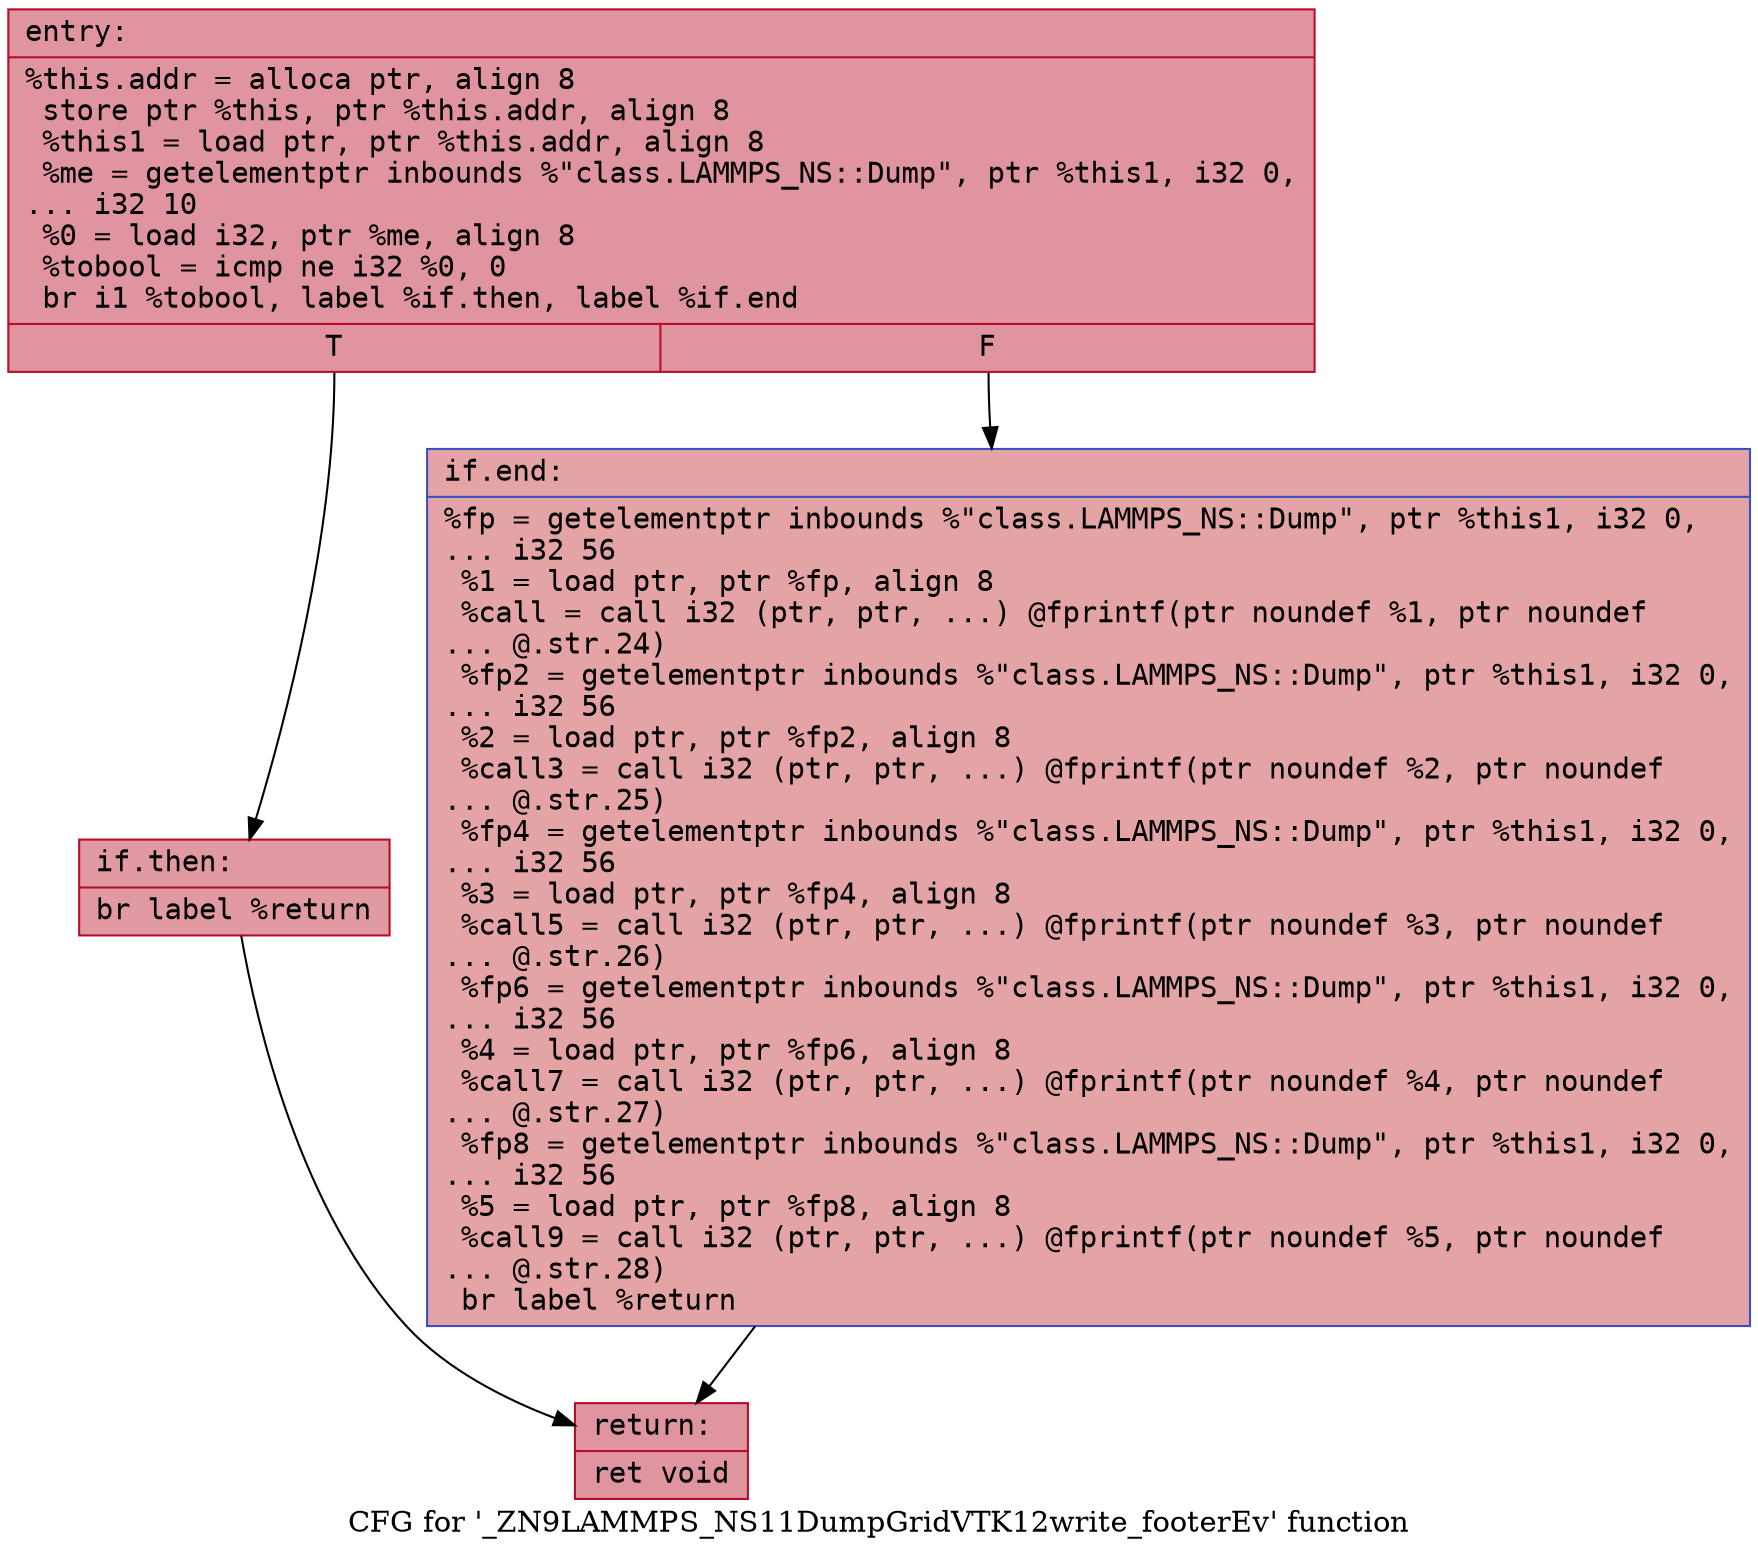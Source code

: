 digraph "CFG for '_ZN9LAMMPS_NS11DumpGridVTK12write_footerEv' function" {
	label="CFG for '_ZN9LAMMPS_NS11DumpGridVTK12write_footerEv' function";

	Node0x55b0f0953440 [shape=record,color="#b70d28ff", style=filled, fillcolor="#b70d2870" fontname="Courier",label="{entry:\l|  %this.addr = alloca ptr, align 8\l  store ptr %this, ptr %this.addr, align 8\l  %this1 = load ptr, ptr %this.addr, align 8\l  %me = getelementptr inbounds %\"class.LAMMPS_NS::Dump\", ptr %this1, i32 0,\l... i32 10\l  %0 = load i32, ptr %me, align 8\l  %tobool = icmp ne i32 %0, 0\l  br i1 %tobool, label %if.then, label %if.end\l|{<s0>T|<s1>F}}"];
	Node0x55b0f0953440:s0 -> Node0x55b0f09536d0[tooltip="entry -> if.then\nProbability 62.50%" ];
	Node0x55b0f0953440:s1 -> Node0x55b0f0953740[tooltip="entry -> if.end\nProbability 37.50%" ];
	Node0x55b0f09536d0 [shape=record,color="#b70d28ff", style=filled, fillcolor="#bb1b2c70" fontname="Courier",label="{if.then:\l|  br label %return\l}"];
	Node0x55b0f09536d0 -> Node0x55b0f0953860[tooltip="if.then -> return\nProbability 100.00%" ];
	Node0x55b0f0953740 [shape=record,color="#3d50c3ff", style=filled, fillcolor="#c32e3170" fontname="Courier",label="{if.end:\l|  %fp = getelementptr inbounds %\"class.LAMMPS_NS::Dump\", ptr %this1, i32 0,\l... i32 56\l  %1 = load ptr, ptr %fp, align 8\l  %call = call i32 (ptr, ptr, ...) @fprintf(ptr noundef %1, ptr noundef\l... @.str.24)\l  %fp2 = getelementptr inbounds %\"class.LAMMPS_NS::Dump\", ptr %this1, i32 0,\l... i32 56\l  %2 = load ptr, ptr %fp2, align 8\l  %call3 = call i32 (ptr, ptr, ...) @fprintf(ptr noundef %2, ptr noundef\l... @.str.25)\l  %fp4 = getelementptr inbounds %\"class.LAMMPS_NS::Dump\", ptr %this1, i32 0,\l... i32 56\l  %3 = load ptr, ptr %fp4, align 8\l  %call5 = call i32 (ptr, ptr, ...) @fprintf(ptr noundef %3, ptr noundef\l... @.str.26)\l  %fp6 = getelementptr inbounds %\"class.LAMMPS_NS::Dump\", ptr %this1, i32 0,\l... i32 56\l  %4 = load ptr, ptr %fp6, align 8\l  %call7 = call i32 (ptr, ptr, ...) @fprintf(ptr noundef %4, ptr noundef\l... @.str.27)\l  %fp8 = getelementptr inbounds %\"class.LAMMPS_NS::Dump\", ptr %this1, i32 0,\l... i32 56\l  %5 = load ptr, ptr %fp8, align 8\l  %call9 = call i32 (ptr, ptr, ...) @fprintf(ptr noundef %5, ptr noundef\l... @.str.28)\l  br label %return\l}"];
	Node0x55b0f0953740 -> Node0x55b0f0953860[tooltip="if.end -> return\nProbability 100.00%" ];
	Node0x55b0f0953860 [shape=record,color="#b70d28ff", style=filled, fillcolor="#b70d2870" fontname="Courier",label="{return:\l|  ret void\l}"];
}
